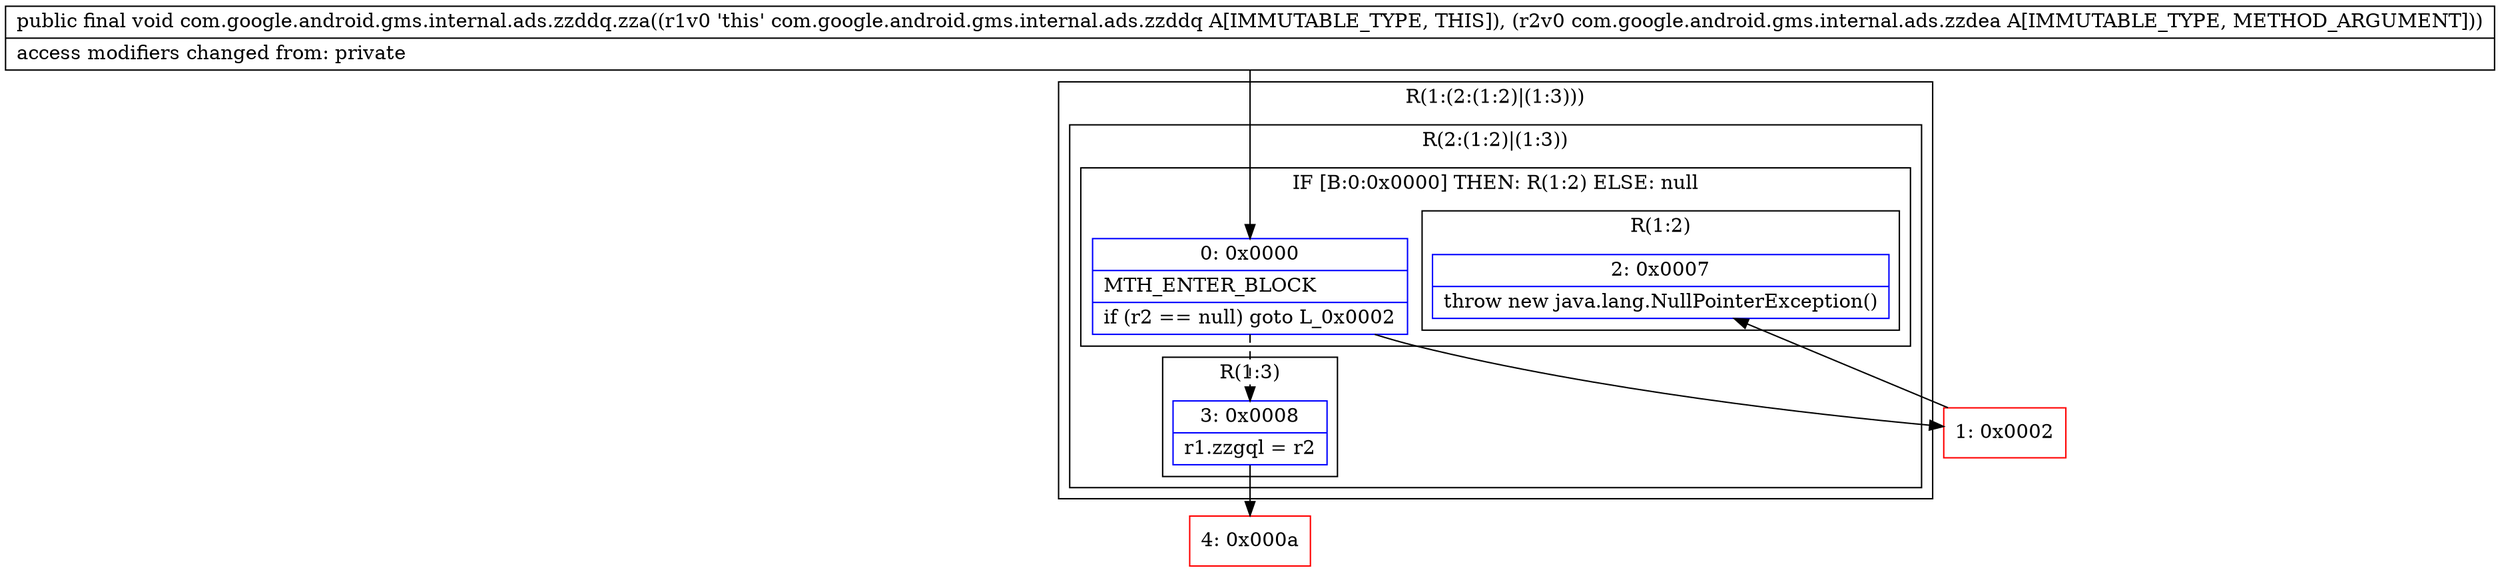 digraph "CFG forcom.google.android.gms.internal.ads.zzddq.zza(Lcom\/google\/android\/gms\/internal\/ads\/zzdea;)V" {
subgraph cluster_Region_1028147613 {
label = "R(1:(2:(1:2)|(1:3)))";
node [shape=record,color=blue];
subgraph cluster_Region_2064336262 {
label = "R(2:(1:2)|(1:3))";
node [shape=record,color=blue];
subgraph cluster_IfRegion_654159206 {
label = "IF [B:0:0x0000] THEN: R(1:2) ELSE: null";
node [shape=record,color=blue];
Node_0 [shape=record,label="{0\:\ 0x0000|MTH_ENTER_BLOCK\l|if (r2 == null) goto L_0x0002\l}"];
subgraph cluster_Region_984682154 {
label = "R(1:2)";
node [shape=record,color=blue];
Node_2 [shape=record,label="{2\:\ 0x0007|throw new java.lang.NullPointerException()\l}"];
}
}
subgraph cluster_Region_1170914496 {
label = "R(1:3)";
node [shape=record,color=blue];
Node_3 [shape=record,label="{3\:\ 0x0008|r1.zzgql = r2\l}"];
}
}
}
Node_1 [shape=record,color=red,label="{1\:\ 0x0002}"];
Node_4 [shape=record,color=red,label="{4\:\ 0x000a}"];
MethodNode[shape=record,label="{public final void com.google.android.gms.internal.ads.zzddq.zza((r1v0 'this' com.google.android.gms.internal.ads.zzddq A[IMMUTABLE_TYPE, THIS]), (r2v0 com.google.android.gms.internal.ads.zzdea A[IMMUTABLE_TYPE, METHOD_ARGUMENT]))  | access modifiers changed from: private\l}"];
MethodNode -> Node_0;
Node_0 -> Node_1;
Node_0 -> Node_3[style=dashed];
Node_3 -> Node_4;
Node_1 -> Node_2;
}

